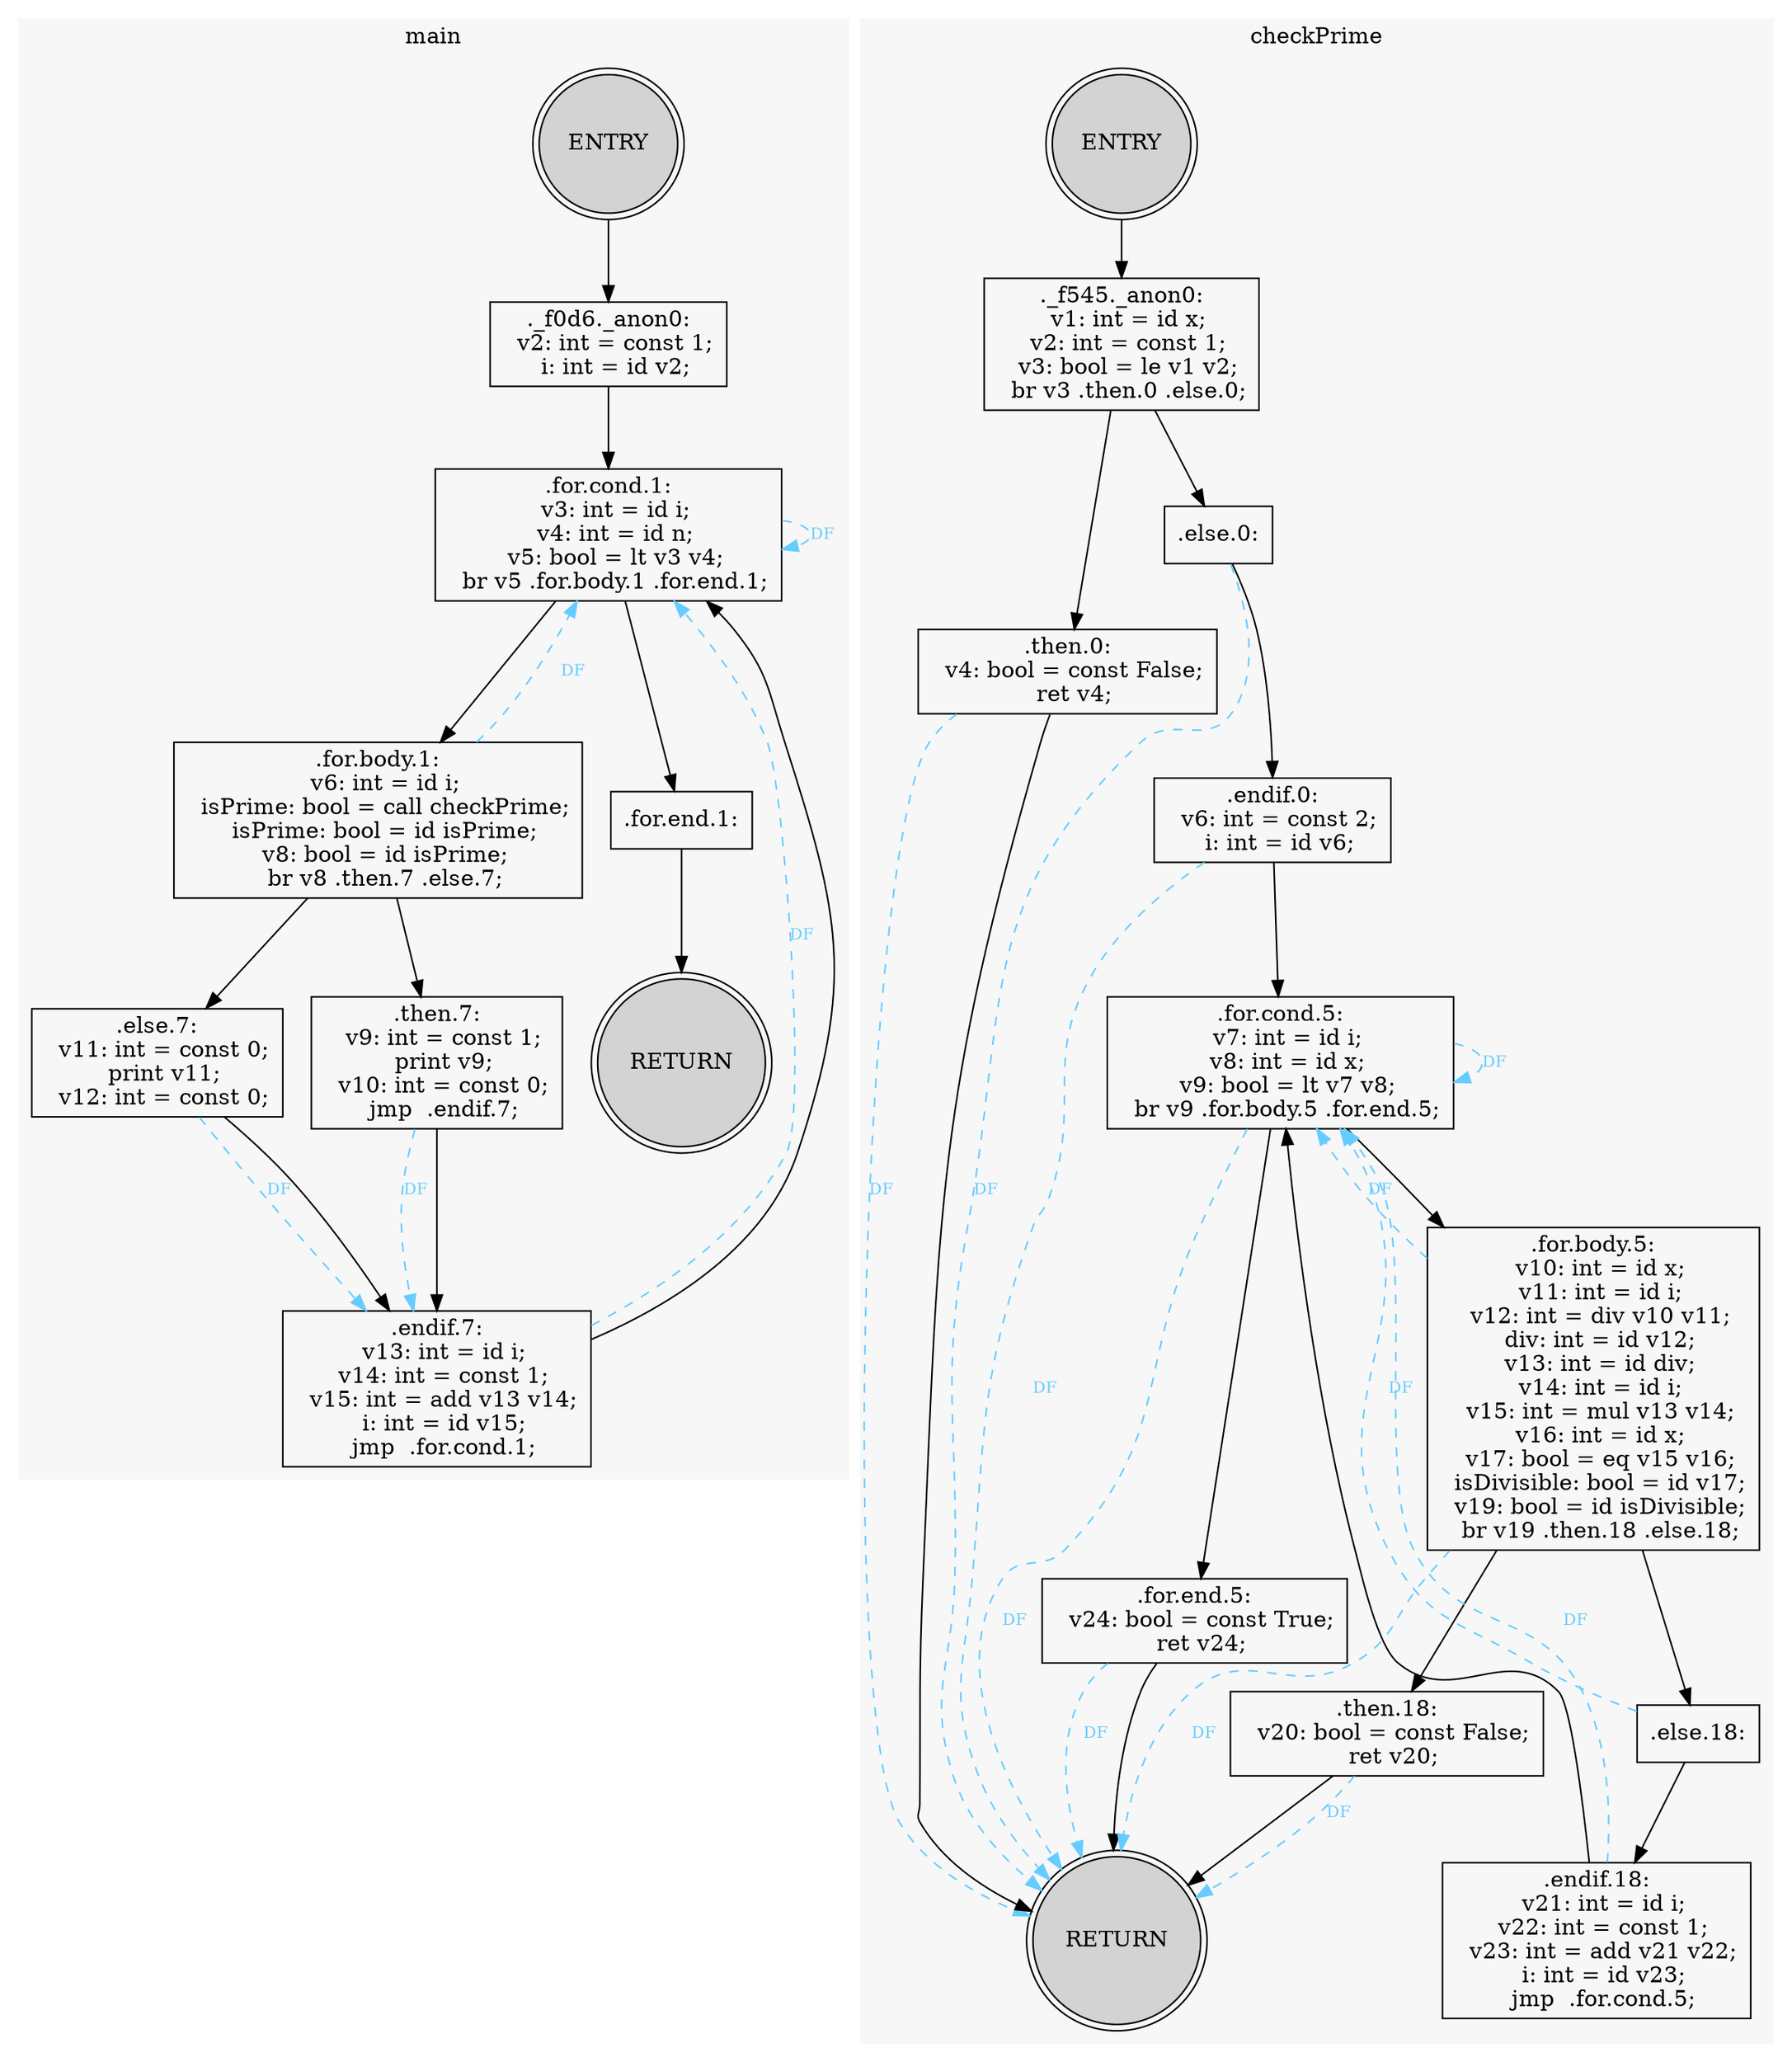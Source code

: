 // Control Flow Graph
digraph CFG {
	subgraph cluster_main {
		label=main
		color="#f7f7f7"
		style=filled
		rankdir=TB
		FUNC_main_NODE_ENTRY [label=ENTRY fillcolor=lightgray shape=doublecircle style=filled]
		FUNC_main_NODE_ENTRY -> "FUNC_main_NODE__f0d6._anon0"
		"FUNC_main_NODE__f0d6._anon0" [label="._f0d6._anon0:
  v2: int = const 1;
  i: int = id v2;" shape=box]
		"FUNC_main_NODE__f0d6._anon0" -> "FUNC_main_NODE_for.cond.1"
		"FUNC_main_NODE_for.cond.1" [label=".for.cond.1:
  v3: int = id i;
  v4: int = id n;
  v5: bool = lt v3 v4;
  br v5 .for.body.1 .for.end.1;" shape=box]
		"FUNC_main_NODE_for.cond.1" -> "FUNC_main_NODE_for.cond.1" [label=DF color="#66ccff" constraint=false fontcolor="#66ccff" fontsize=10 style=dashed]
		"FUNC_main_NODE_for.cond.1" -> "FUNC_main_NODE_for.body.1"
		"FUNC_main_NODE_for.cond.1" -> "FUNC_main_NODE_for.end.1"
		"FUNC_main_NODE_for.body.1" [label=".for.body.1:
  v6: int = id i;
  isPrime: bool = call checkPrime;
  isPrime: bool = id isPrime;
  v8: bool = id isPrime;
  br v8 .then.7 .else.7;" shape=box]
		"FUNC_main_NODE_for.body.1" -> "FUNC_main_NODE_for.cond.1" [label=DF color="#66ccff" constraint=false fontcolor="#66ccff" fontsize=10 style=dashed]
		"FUNC_main_NODE_for.body.1" -> "FUNC_main_NODE_else.7"
		"FUNC_main_NODE_for.body.1" -> "FUNC_main_NODE_then.7"
		"FUNC_main_NODE_then.7" [label=".then.7:
  v9: int = const 1;
  print v9;
  v10: int = const 0;
  jmp  .endif.7;" shape=box]
		"FUNC_main_NODE_then.7" -> "FUNC_main_NODE_endif.7" [label=DF color="#66ccff" constraint=false fontcolor="#66ccff" fontsize=10 style=dashed]
		"FUNC_main_NODE_then.7" -> "FUNC_main_NODE_endif.7"
		"FUNC_main_NODE_else.7" [label=".else.7:
  v11: int = const 0;
  print v11;
  v12: int = const 0;" shape=box]
		"FUNC_main_NODE_else.7" -> "FUNC_main_NODE_endif.7" [label=DF color="#66ccff" constraint=false fontcolor="#66ccff" fontsize=10 style=dashed]
		"FUNC_main_NODE_else.7" -> "FUNC_main_NODE_endif.7"
		"FUNC_main_NODE_endif.7" [label=".endif.7:
  v13: int = id i;
  v14: int = const 1;
  v15: int = add v13 v14;
  i: int = id v15;
  jmp  .for.cond.1;" shape=box]
		"FUNC_main_NODE_endif.7" -> "FUNC_main_NODE_for.cond.1" [label=DF color="#66ccff" constraint=false fontcolor="#66ccff" fontsize=10 style=dashed]
		"FUNC_main_NODE_endif.7" -> "FUNC_main_NODE_for.cond.1"
		"FUNC_main_NODE_for.end.1" [label=".for.end.1:" shape=box]
		"FUNC_main_NODE_for.end.1" -> FUNC_main_NODE_RETURN
		FUNC_main_NODE_RETURN [label=RETURN fillcolor=lightgray shape=doublecircle style=filled]
	}
	subgraph cluster_checkPrime {
		label=checkPrime
		color="#f7f7f7"
		style=filled
		rankdir=TB
		FUNC_checkPrime_NODE_ENTRY [label=ENTRY fillcolor=lightgray shape=doublecircle style=filled]
		FUNC_checkPrime_NODE_ENTRY -> "FUNC_checkPrime_NODE__f545._anon0"
		"FUNC_checkPrime_NODE__f545._anon0" [label="._f545._anon0:
  v1: int = id x;
  v2: int = const 1;
  v3: bool = le v1 v2;
  br v3 .then.0 .else.0;" shape=box]
		"FUNC_checkPrime_NODE__f545._anon0" -> "FUNC_checkPrime_NODE_then.0"
		"FUNC_checkPrime_NODE__f545._anon0" -> "FUNC_checkPrime_NODE_else.0"
		"FUNC_checkPrime_NODE_then.0" [label=".then.0:
  v4: bool = const False;
  ret v4;" shape=box]
		"FUNC_checkPrime_NODE_then.0" -> FUNC_checkPrime_NODE_RETURN [label=DF color="#66ccff" constraint=false fontcolor="#66ccff" fontsize=10 style=dashed]
		"FUNC_checkPrime_NODE_then.0" -> FUNC_checkPrime_NODE_RETURN
		"FUNC_checkPrime_NODE_else.0" [label=".else.0:" shape=box]
		"FUNC_checkPrime_NODE_else.0" -> FUNC_checkPrime_NODE_RETURN [label=DF color="#66ccff" constraint=false fontcolor="#66ccff" fontsize=10 style=dashed]
		"FUNC_checkPrime_NODE_else.0" -> "FUNC_checkPrime_NODE_endif.0"
		"FUNC_checkPrime_NODE_endif.0" [label=".endif.0:
  v6: int = const 2;
  i: int = id v6;" shape=box]
		"FUNC_checkPrime_NODE_endif.0" -> FUNC_checkPrime_NODE_RETURN [label=DF color="#66ccff" constraint=false fontcolor="#66ccff" fontsize=10 style=dashed]
		"FUNC_checkPrime_NODE_endif.0" -> "FUNC_checkPrime_NODE_for.cond.5"
		"FUNC_checkPrime_NODE_for.cond.5" [label=".for.cond.5:
  v7: int = id i;
  v8: int = id x;
  v9: bool = lt v7 v8;
  br v9 .for.body.5 .for.end.5;" shape=box]
		"FUNC_checkPrime_NODE_for.cond.5" -> FUNC_checkPrime_NODE_RETURN [label=DF color="#66ccff" constraint=false fontcolor="#66ccff" fontsize=10 style=dashed]
		"FUNC_checkPrime_NODE_for.cond.5" -> "FUNC_checkPrime_NODE_for.cond.5" [label=DF color="#66ccff" constraint=false fontcolor="#66ccff" fontsize=10 style=dashed]
		"FUNC_checkPrime_NODE_for.cond.5" -> "FUNC_checkPrime_NODE_for.end.5"
		"FUNC_checkPrime_NODE_for.cond.5" -> "FUNC_checkPrime_NODE_for.body.5"
		"FUNC_checkPrime_NODE_for.body.5" [label=".for.body.5:
  v10: int = id x;
  v11: int = id i;
  v12: int = div v10 v11;
  div: int = id v12;
  v13: int = id div;
  v14: int = id i;
  v15: int = mul v13 v14;
  v16: int = id x;
  v17: bool = eq v15 v16;
  isDivisible: bool = id v17;
  v19: bool = id isDivisible;
  br v19 .then.18 .else.18;" shape=box]
		"FUNC_checkPrime_NODE_for.body.5" -> FUNC_checkPrime_NODE_RETURN [label=DF color="#66ccff" constraint=false fontcolor="#66ccff" fontsize=10 style=dashed]
		"FUNC_checkPrime_NODE_for.body.5" -> "FUNC_checkPrime_NODE_for.cond.5" [label=DF color="#66ccff" constraint=false fontcolor="#66ccff" fontsize=10 style=dashed]
		"FUNC_checkPrime_NODE_for.body.5" -> "FUNC_checkPrime_NODE_else.18"
		"FUNC_checkPrime_NODE_for.body.5" -> "FUNC_checkPrime_NODE_then.18"
		"FUNC_checkPrime_NODE_then.18" [label=".then.18:
  v20: bool = const False;
  ret v20;" shape=box]
		"FUNC_checkPrime_NODE_then.18" -> FUNC_checkPrime_NODE_RETURN [label=DF color="#66ccff" constraint=false fontcolor="#66ccff" fontsize=10 style=dashed]
		"FUNC_checkPrime_NODE_then.18" -> FUNC_checkPrime_NODE_RETURN
		"FUNC_checkPrime_NODE_else.18" [label=".else.18:" shape=box]
		"FUNC_checkPrime_NODE_else.18" -> "FUNC_checkPrime_NODE_for.cond.5" [label=DF color="#66ccff" constraint=false fontcolor="#66ccff" fontsize=10 style=dashed]
		"FUNC_checkPrime_NODE_else.18" -> "FUNC_checkPrime_NODE_endif.18"
		"FUNC_checkPrime_NODE_endif.18" [label=".endif.18:
  v21: int = id i;
  v22: int = const 1;
  v23: int = add v21 v22;
  i: int = id v23;
  jmp  .for.cond.5;" shape=box]
		"FUNC_checkPrime_NODE_endif.18" -> "FUNC_checkPrime_NODE_for.cond.5" [label=DF color="#66ccff" constraint=false fontcolor="#66ccff" fontsize=10 style=dashed]
		"FUNC_checkPrime_NODE_endif.18" -> "FUNC_checkPrime_NODE_for.cond.5"
		"FUNC_checkPrime_NODE_for.end.5" [label=".for.end.5:
  v24: bool = const True;
  ret v24;" shape=box]
		"FUNC_checkPrime_NODE_for.end.5" -> FUNC_checkPrime_NODE_RETURN [label=DF color="#66ccff" constraint=false fontcolor="#66ccff" fontsize=10 style=dashed]
		"FUNC_checkPrime_NODE_for.end.5" -> FUNC_checkPrime_NODE_RETURN
		FUNC_checkPrime_NODE_RETURN [label=RETURN fillcolor=lightgray shape=doublecircle style=filled]
	}
}
